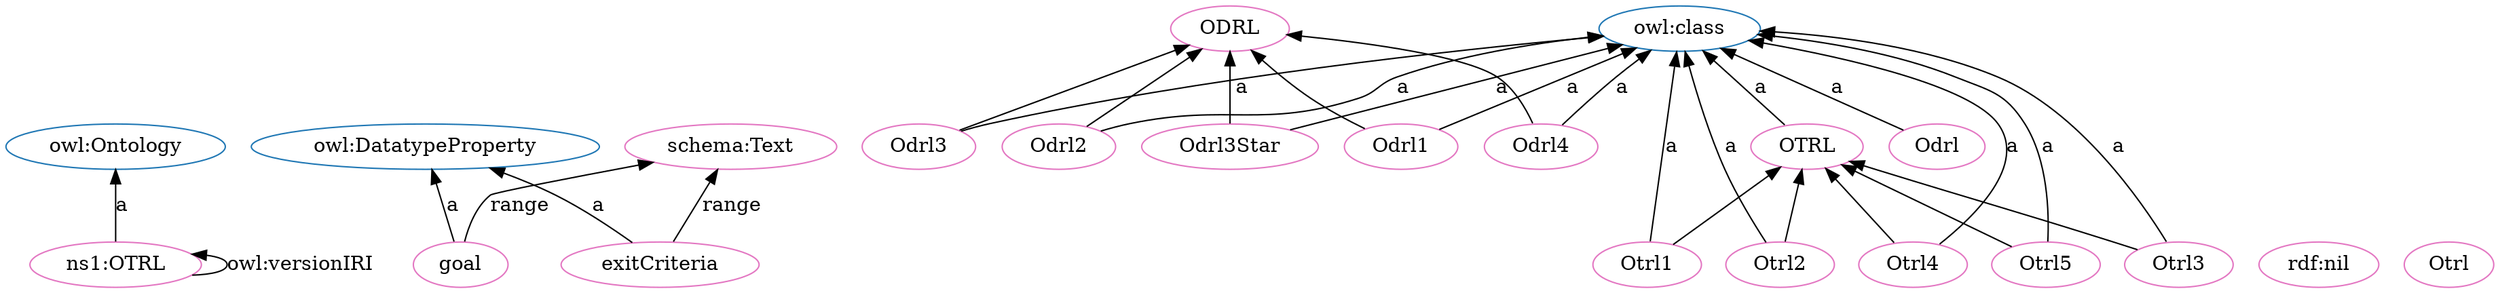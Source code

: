digraph G {
  rankdir=BT
  node[height=.3]
"http://www.w3.org/2002/07/owl#Ontology" [fillcolor="#1f77b4" color="#1f77b4" label="owl:Ontology"]
"http://www.w3.org/2002/07/owl#DatatypeProperty" [fillcolor="#1f77b4" color="#1f77b4" label="owl:DatatypeProperty"]
"http://www.w3.org/2002/07/owl#class" [fillcolor="#1f77b4" color="#1f77b4" label="owl:class"]
"http://purl.org/oseg/ontologies/OTRL#ODRL" [fillcolor="#1f77b4" color="#1f77b4" label="ODRL"]
"http://purl.org/oseg/ontologies/OTRL#OTRL" [fillcolor="#1f77b4" color="#1f77b4" label="OTRL"]
"http://purl.org/oseg/ontologies/OTRL#ODRL" [fillcolor="#e377c2" color="#e377c2" label="ODRL"]
"http://purl.org/oseg/ontologies/OTRL#Odrl3Star" [fillcolor="#e377c2" color="#e377c2" label="Odrl3Star"]
"http://purl.org/oseg/ontologies/OTRL#Odrl" [fillcolor="#e377c2" color="#e377c2" label="Odrl"]
"http://purl.org/oseg/ontologies/OTRL#Odrl3" [fillcolor="#e377c2" color="#e377c2" label="Odrl3"]
"http://www.w3.org/1999/02/22-rdf-syntax-ns#nil" [fillcolor="#e377c2" color="#e377c2" label="rdf:nil"]
"http://purl.org/oseg/ontologies/OTRL#Otrl4" [fillcolor="#e377c2" color="#e377c2" label="Otrl4"]
"http://purl.org/oseg/ontologies/OTRL#Odrl4" [fillcolor="#e377c2" color="#e377c2" label="Odrl4"]
"http://purl.org/oseg/ontologies/OTRL#Odrl1" [fillcolor="#e377c2" color="#e377c2" label="Odrl1"]
"http://purl.org/oseg/ontologies/OTRL" [fillcolor="#e377c2" color="#e377c2" label="ns1:OTRL"]
"http://purl.org/oseg/ontologies/OTRL#Otrl" [fillcolor="#e377c2" color="#e377c2" label="Otrl"]
"http://purl.org/oseg/ontologies/OTRL#OTRL" [fillcolor="#e377c2" color="#e377c2" label="OTRL"]
"http://purl.org/oseg/ontologies/OTRL#goal" [fillcolor="#e377c2" color="#e377c2" label="goal"]
"http://schema.org/Text" [fillcolor="#e377c2" color="#e377c2" label="schema:Text"]
"http://purl.org/oseg/ontologies/OTRL#exitCriteria" [fillcolor="#e377c2" color="#e377c2" label="exitCriteria"]
"http://purl.org/oseg/ontologies/OTRL#Otrl2" [fillcolor="#e377c2" color="#e377c2" label="Otrl2"]
"http://purl.org/oseg/ontologies/OTRL#Otrl3" [fillcolor="#e377c2" color="#e377c2" label="Otrl3"]
"http://purl.org/oseg/ontologies/OTRL#Otrl1" [fillcolor="#e377c2" color="#e377c2" label="Otrl1"]
"http://purl.org/oseg/ontologies/OTRL#Otrl5" [fillcolor="#e377c2" color="#e377c2" label="Otrl5"]
"http://purl.org/oseg/ontologies/OTRL#Odrl2" [fillcolor="#e377c2" color="#e377c2" label="Odrl2"]
  "http://purl.org/oseg/ontologies/OTRL#Otrl4" -> "http://www.w3.org/2002/07/owl#class" [label="a"]
  "http://purl.org/oseg/ontologies/OTRL" -> "http://purl.org/oseg/ontologies/OTRL" [label="owl:versionIRI"]
  "http://purl.org/oseg/ontologies/OTRL#Otrl5" -> "http://purl.org/oseg/ontologies/OTRL#OTRL" [label=""]
  "http://purl.org/oseg/ontologies/OTRL#goal" -> "http://schema.org/Text" [label="range"]
  "http://purl.org/oseg/ontologies/OTRL#Odrl3Star" -> "http://purl.org/oseg/ontologies/OTRL#ODRL" [label=""]
  "http://purl.org/oseg/ontologies/OTRL#Otrl2" -> "http://www.w3.org/2002/07/owl#class" [label="a"]
  "http://purl.org/oseg/ontologies/OTRL#Odrl1" -> "http://purl.org/oseg/ontologies/OTRL#ODRL" [label=""]
  "http://purl.org/oseg/ontologies/OTRL#Odrl3" -> "http://purl.org/oseg/ontologies/OTRL#ODRL" [label=""]
  "http://purl.org/oseg/ontologies/OTRL#OTRL" -> "http://www.w3.org/2002/07/owl#class" [label="a"]
  "http://purl.org/oseg/ontologies/OTRL#Otrl2" -> "http://purl.org/oseg/ontologies/OTRL#OTRL" [label=""]
  "http://purl.org/oseg/ontologies/OTRL#Odrl4" -> "http://purl.org/oseg/ontologies/OTRL#ODRL" [label=""]
  "http://purl.org/oseg/ontologies/OTRL#Otrl1" -> "http://www.w3.org/2002/07/owl#class" [label="a"]
  "http://purl.org/oseg/ontologies/OTRL#Otrl5" -> "http://www.w3.org/2002/07/owl#class" [label="a"]
  "http://purl.org/oseg/ontologies/OTRL#Otrl1" -> "http://purl.org/oseg/ontologies/OTRL#OTRL" [label=""]
  "http://purl.org/oseg/ontologies/OTRL#Odrl2" -> "http://www.w3.org/2002/07/owl#class" [label="a"]
  "http://purl.org/oseg/ontologies/OTRL#Odrl2" -> "http://purl.org/oseg/ontologies/OTRL#ODRL" [label=""]
  "http://purl.org/oseg/ontologies/OTRL#Odrl3Star" -> "http://www.w3.org/2002/07/owl#class" [label="a"]
  "http://purl.org/oseg/ontologies/OTRL#Odrl3" -> "http://www.w3.org/2002/07/owl#class" [label="a"]
  "http://purl.org/oseg/ontologies/OTRL#Odrl4" -> "http://www.w3.org/2002/07/owl#class" [label="a"]
  "http://purl.org/oseg/ontologies/OTRL#Odrl1" -> "http://www.w3.org/2002/07/owl#class" [label="a"]
  "http://purl.org/oseg/ontologies/OTRL#goal" -> "http://www.w3.org/2002/07/owl#DatatypeProperty" [label="a"]
  "http://purl.org/oseg/ontologies/OTRL#Otrl4" -> "http://purl.org/oseg/ontologies/OTRL#OTRL" [label=""]
  "http://purl.org/oseg/ontologies/OTRL#exitCriteria" -> "http://www.w3.org/2002/07/owl#DatatypeProperty" [label="a"]
  "http://purl.org/oseg/ontologies/OTRL#exitCriteria" -> "http://schema.org/Text" [label="range"]
  "http://purl.org/oseg/ontologies/OTRL#Otrl3" -> "http://www.w3.org/2002/07/owl#class" [label="a"]
  "http://purl.org/oseg/ontologies/OTRL#Odrl" -> "http://www.w3.org/2002/07/owl#class" [label="a"]
  "http://purl.org/oseg/ontologies/OTRL#Otrl3" -> "http://purl.org/oseg/ontologies/OTRL#OTRL" [label=""]
  "http://purl.org/oseg/ontologies/OTRL" -> "http://www.w3.org/2002/07/owl#Ontology" [label="a"]
}
